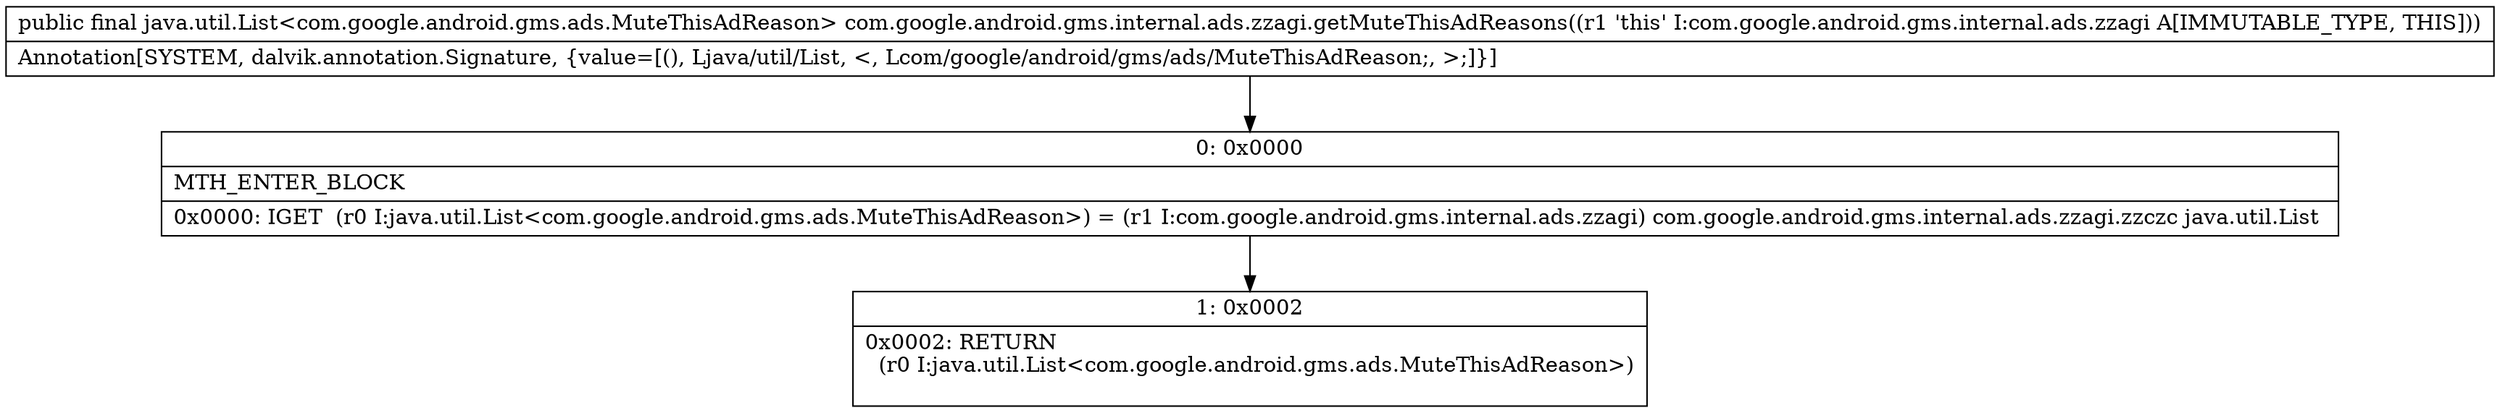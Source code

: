 digraph "CFG forcom.google.android.gms.internal.ads.zzagi.getMuteThisAdReasons()Ljava\/util\/List;" {
Node_0 [shape=record,label="{0\:\ 0x0000|MTH_ENTER_BLOCK\l|0x0000: IGET  (r0 I:java.util.List\<com.google.android.gms.ads.MuteThisAdReason\>) = (r1 I:com.google.android.gms.internal.ads.zzagi) com.google.android.gms.internal.ads.zzagi.zzczc java.util.List \l}"];
Node_1 [shape=record,label="{1\:\ 0x0002|0x0002: RETURN  \l  (r0 I:java.util.List\<com.google.android.gms.ads.MuteThisAdReason\>)\l \l}"];
MethodNode[shape=record,label="{public final java.util.List\<com.google.android.gms.ads.MuteThisAdReason\> com.google.android.gms.internal.ads.zzagi.getMuteThisAdReasons((r1 'this' I:com.google.android.gms.internal.ads.zzagi A[IMMUTABLE_TYPE, THIS]))  | Annotation[SYSTEM, dalvik.annotation.Signature, \{value=[(), Ljava\/util\/List, \<, Lcom\/google\/android\/gms\/ads\/MuteThisAdReason;, \>;]\}]\l}"];
MethodNode -> Node_0;
Node_0 -> Node_1;
}

